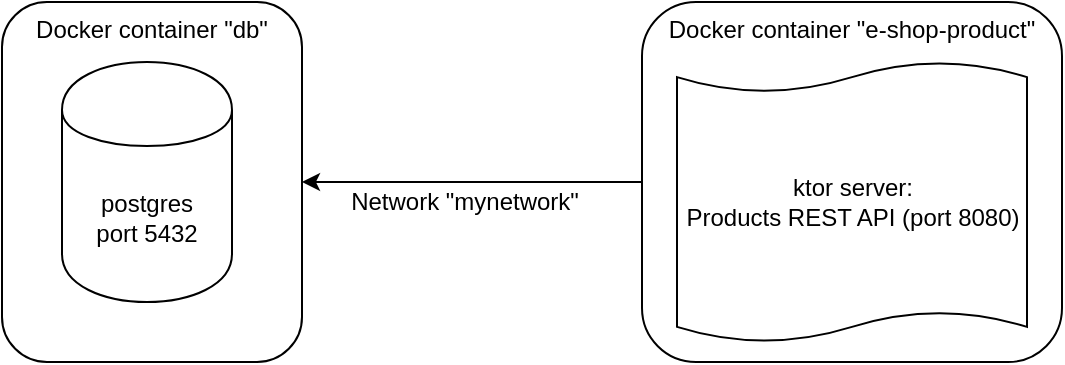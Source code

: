 <mxfile version="12.9.5" type="device"><diagram id="kELjcaQ6VhSXB_fEtdxO" name="Page-1"><mxGraphModel dx="1422" dy="755" grid="1" gridSize="10" guides="1" tooltips="1" connect="1" arrows="1" fold="1" page="1" pageScale="1" pageWidth="850" pageHeight="1100" math="0" shadow="0"><root><mxCell id="0"/><mxCell id="1" parent="0"/><mxCell id="uQbEe8brtbwOa2CwBvUf-1" value="&lt;div&gt;Docker container &quot;db&quot;&lt;/div&gt;" style="rounded=1;whiteSpace=wrap;html=1;verticalAlign=top;" parent="1" vertex="1"><mxGeometry x="10" y="10" width="150" height="180" as="geometry"/></mxCell><mxCell id="uQbEe8brtbwOa2CwBvUf-2" value="&lt;div&gt;postgres&lt;/div&gt;&lt;div&gt;port 5432&lt;br&gt;&lt;/div&gt;" style="shape=cylinder;whiteSpace=wrap;html=1;boundedLbl=1;backgroundOutline=1;" parent="1" vertex="1"><mxGeometry x="40" y="40" width="85" height="120" as="geometry"/></mxCell><mxCell id="uQbEe8brtbwOa2CwBvUf-7" style="edgeStyle=orthogonalEdgeStyle;rounded=0;orthogonalLoop=1;jettySize=auto;html=1;exitX=0;exitY=0.5;exitDx=0;exitDy=0;entryX=1;entryY=0.5;entryDx=0;entryDy=0;startArrow=none;startFill=0;endArrow=classic;endFill=1;" parent="1" source="uQbEe8brtbwOa2CwBvUf-4" target="uQbEe8brtbwOa2CwBvUf-1" edge="1"><mxGeometry relative="1" as="geometry"/></mxCell><mxCell id="uQbEe8brtbwOa2CwBvUf-8" value="Network &quot;mynetwork&quot;" style="text;html=1;align=center;verticalAlign=middle;resizable=0;points=[];labelBackgroundColor=#ffffff;" parent="uQbEe8brtbwOa2CwBvUf-7" vertex="1" connectable="0"><mxGeometry x="-0.217" y="1" relative="1" as="geometry"><mxPoint x="-23" y="9" as="offset"/></mxGeometry></mxCell><mxCell id="uQbEe8brtbwOa2CwBvUf-4" value="Docker container &quot;e-shop-product&quot;" style="rounded=1;whiteSpace=wrap;html=1;verticalAlign=top;" parent="1" vertex="1"><mxGeometry x="330" y="10" width="210" height="180" as="geometry"/></mxCell><mxCell id="uQbEe8brtbwOa2CwBvUf-5" value="&lt;div&gt;ktor server:&lt;/div&gt;&lt;div&gt;Products REST API (port 8080)&lt;br&gt;&lt;/div&gt;" style="shape=tape;whiteSpace=wrap;html=1;size=0.108;" parent="1" vertex="1"><mxGeometry x="347.5" y="40" width="175" height="140" as="geometry"/></mxCell></root></mxGraphModel></diagram></mxfile>